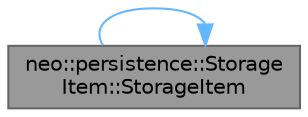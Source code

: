 digraph "neo::persistence::StorageItem::StorageItem"
{
 // LATEX_PDF_SIZE
  bgcolor="transparent";
  edge [fontname=Helvetica,fontsize=10,labelfontname=Helvetica,labelfontsize=10];
  node [fontname=Helvetica,fontsize=10,shape=box,height=0.2,width=0.4];
  rankdir="LR";
  Node1 [id="Node000001",label="neo::persistence::Storage\lItem::StorageItem",height=0.2,width=0.4,color="gray40", fillcolor="grey60", style="filled", fontcolor="black",tooltip="Constructs an empty StorageItem."];
  Node1 -> Node1 [id="edge1_Node000001_Node000001",color="steelblue1",style="solid",tooltip=" "];
}
